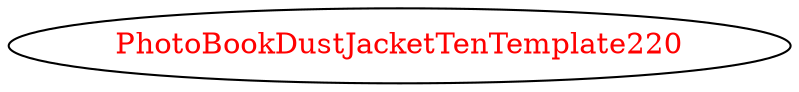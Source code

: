 digraph dependencyGraph {
 concentrate=true;
 ranksep="2.0";
 rankdir="LR"; 
 splines="ortho";
"PhotoBookDustJacketTenTemplate220" [fontcolor="red"];
}